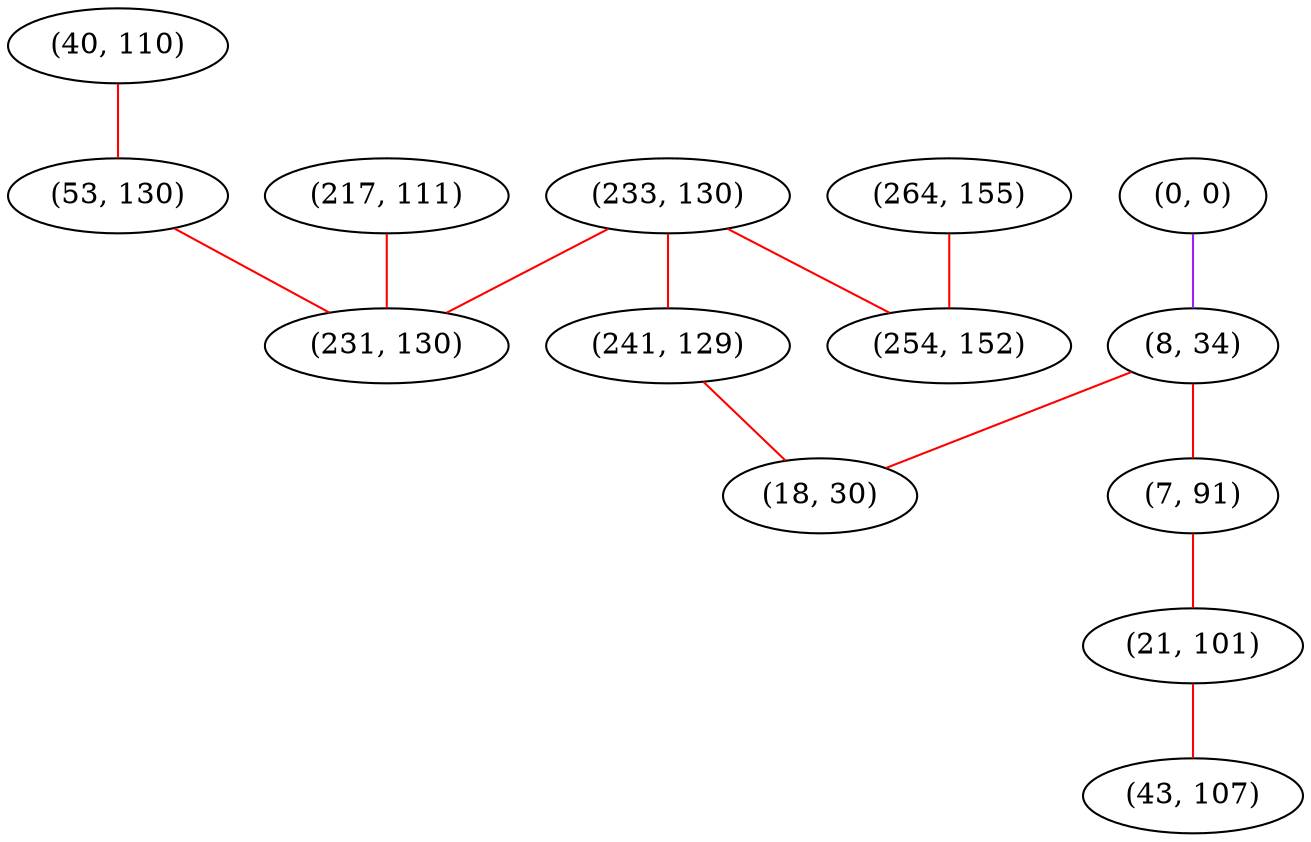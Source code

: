 graph "" {
"(40, 110)";
"(0, 0)";
"(8, 34)";
"(233, 130)";
"(7, 91)";
"(53, 130)";
"(241, 129)";
"(21, 101)";
"(217, 111)";
"(264, 155)";
"(18, 30)";
"(254, 152)";
"(231, 130)";
"(43, 107)";
"(40, 110)" -- "(53, 130)"  [color=red, key=0, weight=1];
"(0, 0)" -- "(8, 34)"  [color=purple, key=0, weight=4];
"(8, 34)" -- "(7, 91)"  [color=red, key=0, weight=1];
"(8, 34)" -- "(18, 30)"  [color=red, key=0, weight=1];
"(233, 130)" -- "(254, 152)"  [color=red, key=0, weight=1];
"(233, 130)" -- "(231, 130)"  [color=red, key=0, weight=1];
"(233, 130)" -- "(241, 129)"  [color=red, key=0, weight=1];
"(7, 91)" -- "(21, 101)"  [color=red, key=0, weight=1];
"(53, 130)" -- "(231, 130)"  [color=red, key=0, weight=1];
"(241, 129)" -- "(18, 30)"  [color=red, key=0, weight=1];
"(21, 101)" -- "(43, 107)"  [color=red, key=0, weight=1];
"(217, 111)" -- "(231, 130)"  [color=red, key=0, weight=1];
"(264, 155)" -- "(254, 152)"  [color=red, key=0, weight=1];
}
